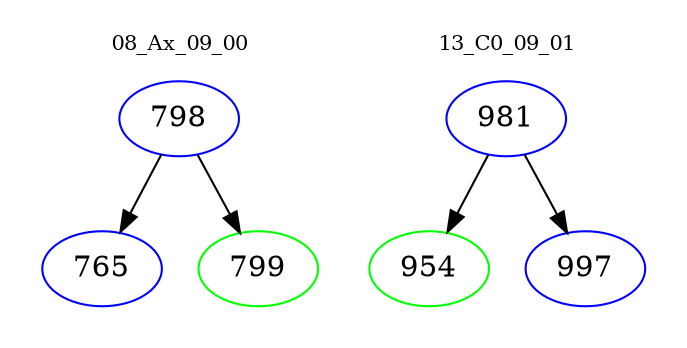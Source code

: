 digraph{
subgraph cluster_0 {
color = white
label = "08_Ax_09_00";
fontsize=10;
T0_798 [label="798", color="blue"]
T0_798 -> T0_765 [color="black"]
T0_765 [label="765", color="blue"]
T0_798 -> T0_799 [color="black"]
T0_799 [label="799", color="green"]
}
subgraph cluster_1 {
color = white
label = "13_C0_09_01";
fontsize=10;
T1_981 [label="981", color="blue"]
T1_981 -> T1_954 [color="black"]
T1_954 [label="954", color="green"]
T1_981 -> T1_997 [color="black"]
T1_997 [label="997", color="blue"]
}
}
